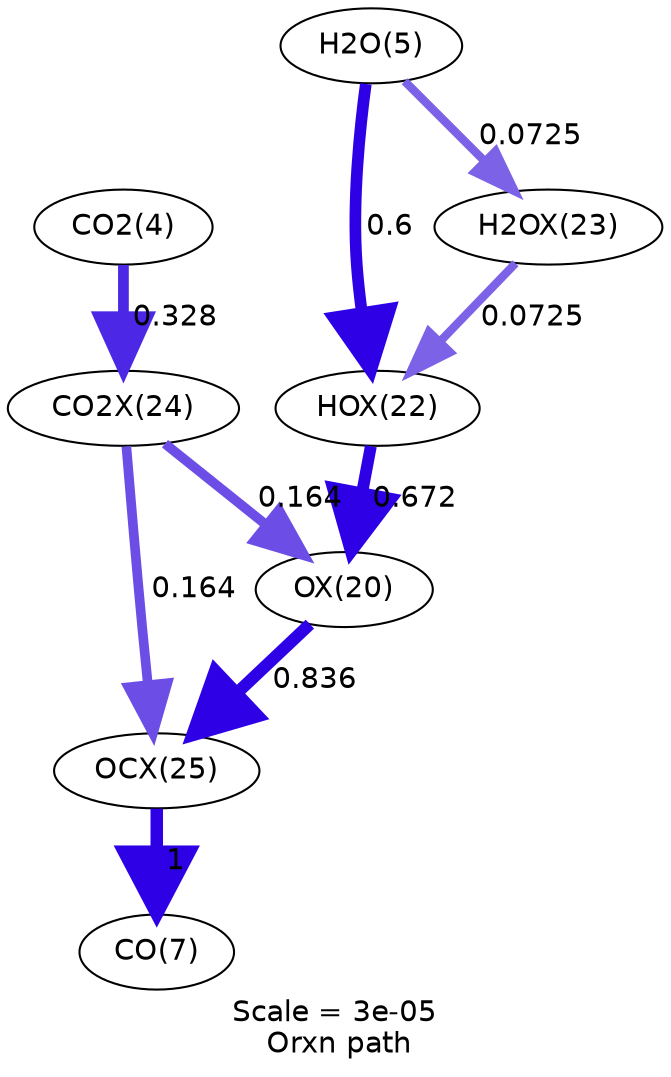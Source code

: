 digraph reaction_paths {
center=1;
s26 -> s24[fontname="Helvetica", penwidth=5.7, arrowsize=2.85, color="0.7, 1.17, 0.9"
, label=" 0.672"];
s24 -> s29[fontname="Helvetica", penwidth=5.86, arrowsize=2.93, color="0.7, 1.34, 0.9"
, label=" 0.836"];
s28 -> s24[fontname="Helvetica", penwidth=4.63, arrowsize=2.32, color="0.7, 0.664, 0.9"
, label=" 0.164"];
s6 -> s26[fontname="Helvetica", penwidth=5.61, arrowsize=2.81, color="0.7, 1.1, 0.9"
, label=" 0.6"];
s27 -> s26[fontname="Helvetica", penwidth=4.02, arrowsize=2.01, color="0.7, 0.573, 0.9"
, label=" 0.0725"];
s6 -> s27[fontname="Helvetica", penwidth=4.02, arrowsize=2.01, color="0.7, 0.573, 0.9"
, label=" 0.0725"];
s29 -> s8[fontname="Helvetica", penwidth=6, arrowsize=3, color="0.7, 1.5, 0.9"
, label=" 1"];
s28 -> s29[fontname="Helvetica", penwidth=4.63, arrowsize=2.32, color="0.7, 0.664, 0.9"
, label=" 0.164"];
s5 -> s28[fontname="Helvetica", penwidth=5.16, arrowsize=2.58, color="0.7, 0.828, 0.9"
, label=" 0.328"];
s5 [ fontname="Helvetica", label="CO2(4)"];
s6 [ fontname="Helvetica", label="H2O(5)"];
s8 [ fontname="Helvetica", label="CO(7)"];
s24 [ fontname="Helvetica", label="OX(20)"];
s26 [ fontname="Helvetica", label="HOX(22)"];
s27 [ fontname="Helvetica", label="H2OX(23)"];
s28 [ fontname="Helvetica", label="CO2X(24)"];
s29 [ fontname="Helvetica", label="OCX(25)"];
 label = "Scale = 3e-05\l Orxn path";
 fontname = "Helvetica";
}
